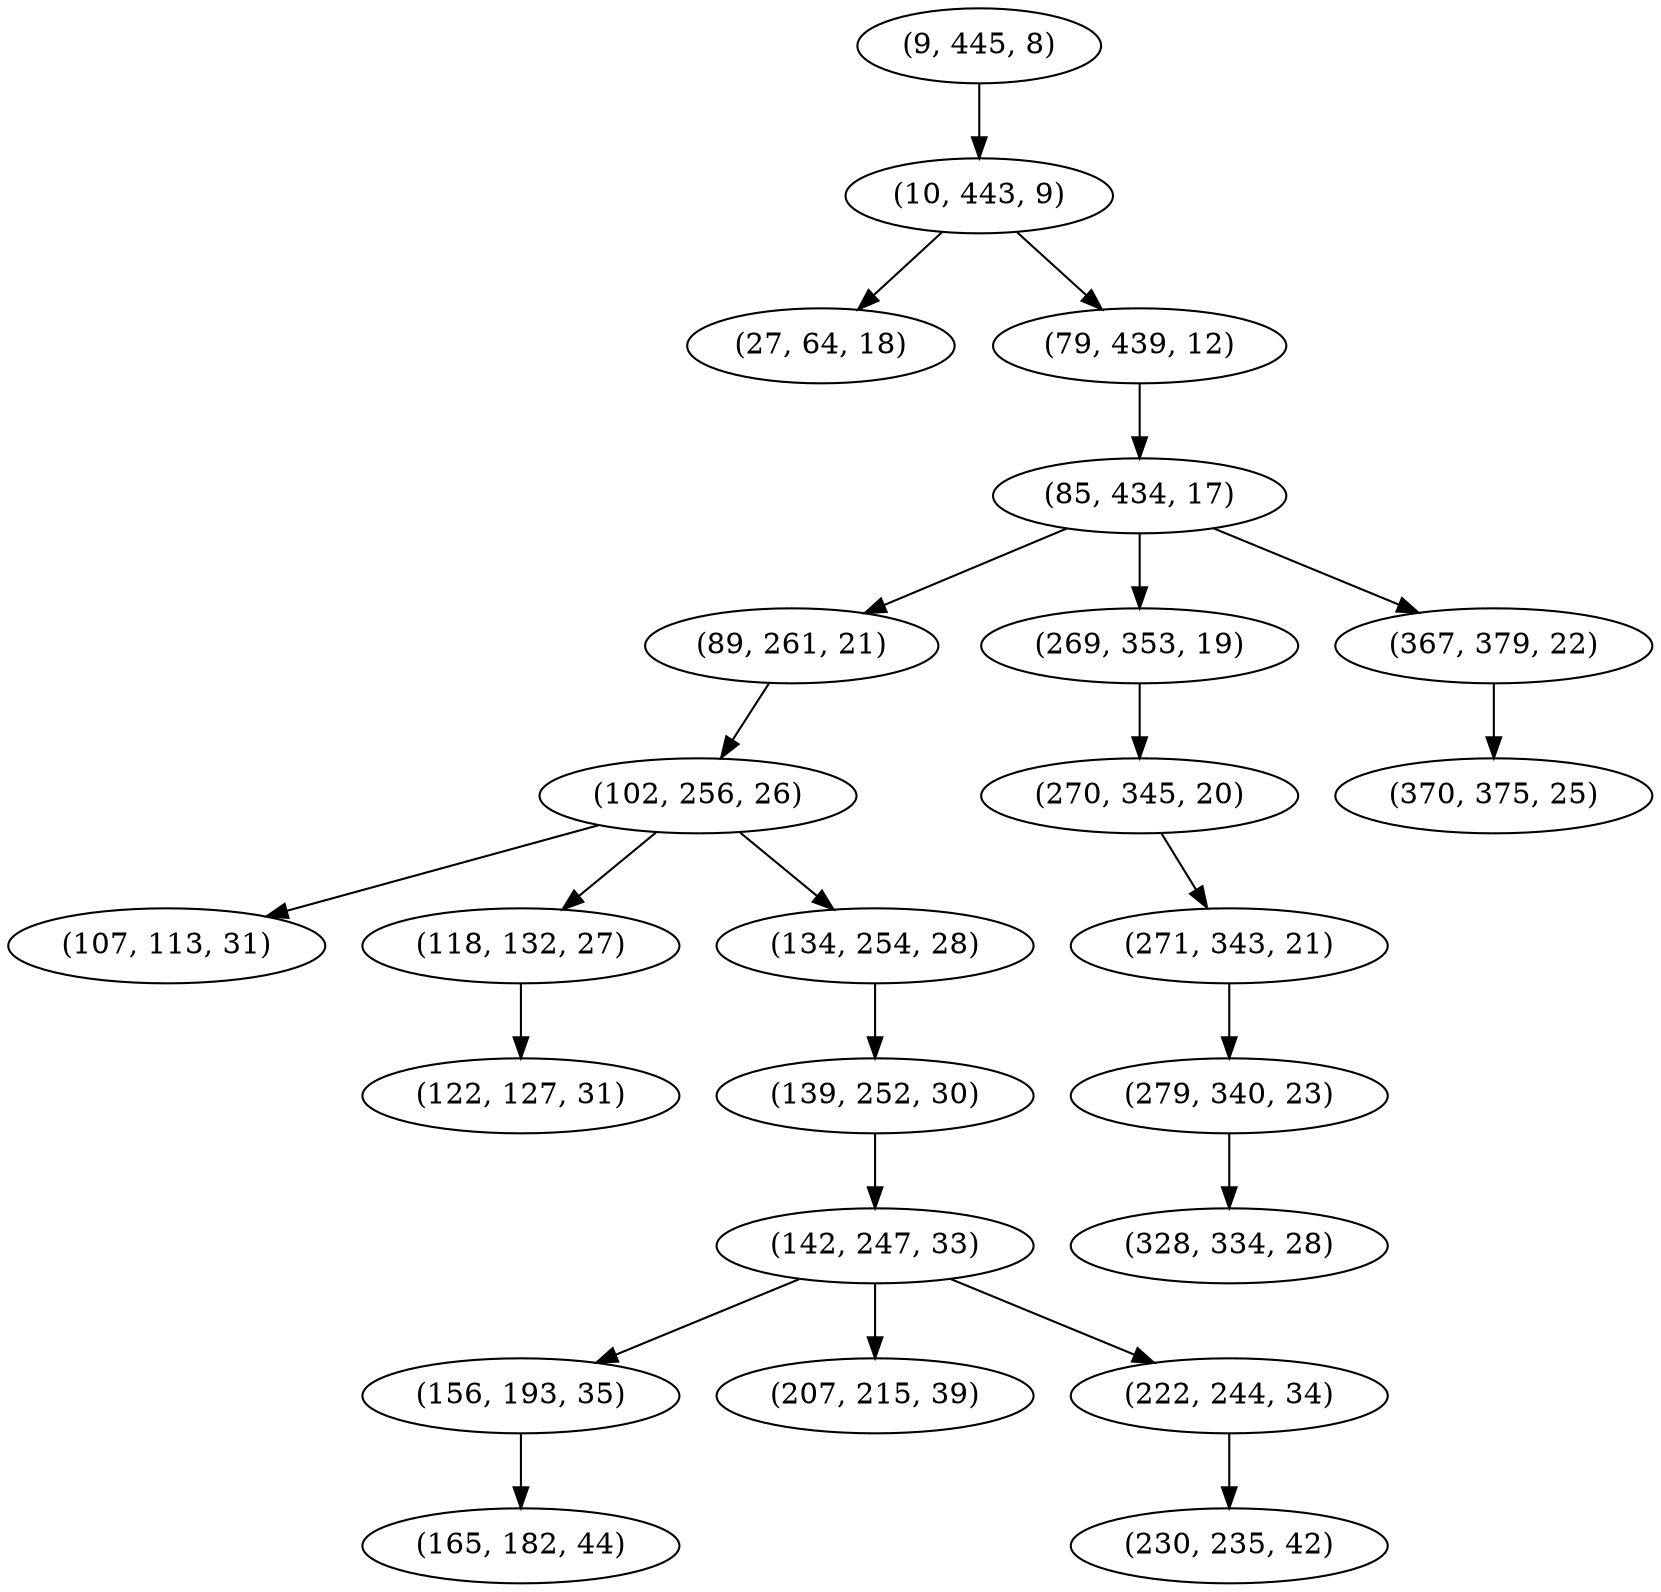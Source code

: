 digraph tree {
    "(9, 445, 8)";
    "(10, 443, 9)";
    "(27, 64, 18)";
    "(79, 439, 12)";
    "(85, 434, 17)";
    "(89, 261, 21)";
    "(102, 256, 26)";
    "(107, 113, 31)";
    "(118, 132, 27)";
    "(122, 127, 31)";
    "(134, 254, 28)";
    "(139, 252, 30)";
    "(142, 247, 33)";
    "(156, 193, 35)";
    "(165, 182, 44)";
    "(207, 215, 39)";
    "(222, 244, 34)";
    "(230, 235, 42)";
    "(269, 353, 19)";
    "(270, 345, 20)";
    "(271, 343, 21)";
    "(279, 340, 23)";
    "(328, 334, 28)";
    "(367, 379, 22)";
    "(370, 375, 25)";
    "(9, 445, 8)" -> "(10, 443, 9)";
    "(10, 443, 9)" -> "(27, 64, 18)";
    "(10, 443, 9)" -> "(79, 439, 12)";
    "(79, 439, 12)" -> "(85, 434, 17)";
    "(85, 434, 17)" -> "(89, 261, 21)";
    "(85, 434, 17)" -> "(269, 353, 19)";
    "(85, 434, 17)" -> "(367, 379, 22)";
    "(89, 261, 21)" -> "(102, 256, 26)";
    "(102, 256, 26)" -> "(107, 113, 31)";
    "(102, 256, 26)" -> "(118, 132, 27)";
    "(102, 256, 26)" -> "(134, 254, 28)";
    "(118, 132, 27)" -> "(122, 127, 31)";
    "(134, 254, 28)" -> "(139, 252, 30)";
    "(139, 252, 30)" -> "(142, 247, 33)";
    "(142, 247, 33)" -> "(156, 193, 35)";
    "(142, 247, 33)" -> "(207, 215, 39)";
    "(142, 247, 33)" -> "(222, 244, 34)";
    "(156, 193, 35)" -> "(165, 182, 44)";
    "(222, 244, 34)" -> "(230, 235, 42)";
    "(269, 353, 19)" -> "(270, 345, 20)";
    "(270, 345, 20)" -> "(271, 343, 21)";
    "(271, 343, 21)" -> "(279, 340, 23)";
    "(279, 340, 23)" -> "(328, 334, 28)";
    "(367, 379, 22)" -> "(370, 375, 25)";
}
